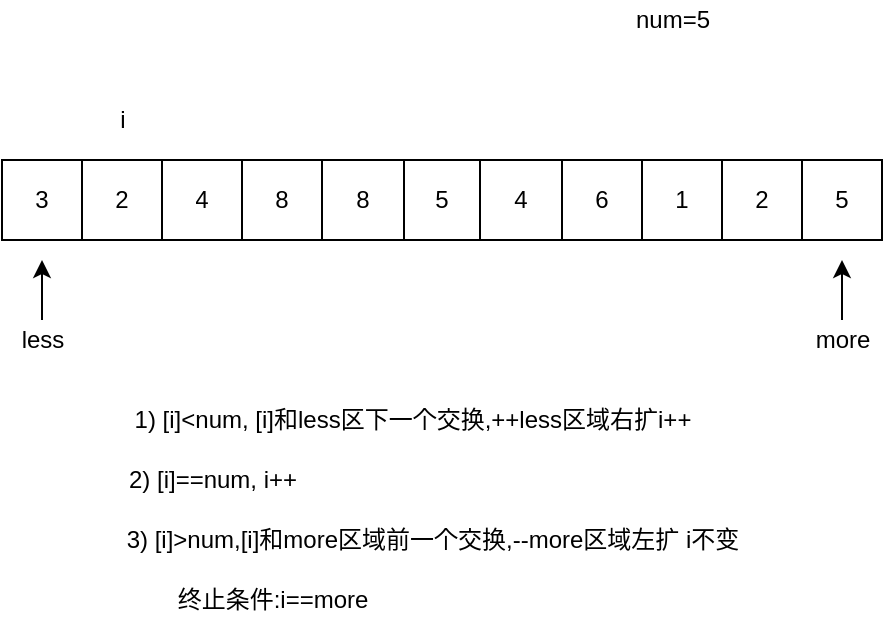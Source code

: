 <mxfile version="15.9.6" type="github">
  <diagram id="vu6pd3tTKvwdFA3u8qmg" name="第 1 页">
    <mxGraphModel dx="521" dy="449" grid="1" gridSize="10" guides="1" tooltips="1" connect="1" arrows="1" fold="1" page="1" pageScale="1" pageWidth="827" pageHeight="1169" math="0" shadow="0">
      <root>
        <mxCell id="0" />
        <mxCell id="1" parent="0" />
        <mxCell id="Xe2AMgJwstxFuLMxrUjn-1" value="" style="shape=table;startSize=0;container=1;collapsible=0;childLayout=tableLayout;" vertex="1" parent="1">
          <mxGeometry x="120" y="120" width="440" height="40" as="geometry" />
        </mxCell>
        <mxCell id="Xe2AMgJwstxFuLMxrUjn-2" value="" style="shape=partialRectangle;collapsible=0;dropTarget=0;pointerEvents=0;fillColor=none;top=0;left=0;bottom=0;right=0;points=[[0,0.5],[1,0.5]];portConstraint=eastwest;" vertex="1" parent="Xe2AMgJwstxFuLMxrUjn-1">
          <mxGeometry width="440" height="40" as="geometry" />
        </mxCell>
        <mxCell id="Xe2AMgJwstxFuLMxrUjn-3" value="3" style="shape=partialRectangle;html=1;whiteSpace=wrap;connectable=0;overflow=hidden;fillColor=none;top=0;left=0;bottom=0;right=0;pointerEvents=1;" vertex="1" parent="Xe2AMgJwstxFuLMxrUjn-2">
          <mxGeometry width="40" height="40" as="geometry">
            <mxRectangle width="40" height="40" as="alternateBounds" />
          </mxGeometry>
        </mxCell>
        <mxCell id="Xe2AMgJwstxFuLMxrUjn-4" value="2" style="shape=partialRectangle;html=1;whiteSpace=wrap;connectable=0;overflow=hidden;fillColor=none;top=0;left=0;bottom=0;right=0;pointerEvents=1;" vertex="1" parent="Xe2AMgJwstxFuLMxrUjn-2">
          <mxGeometry x="40" width="40" height="40" as="geometry">
            <mxRectangle width="40" height="40" as="alternateBounds" />
          </mxGeometry>
        </mxCell>
        <mxCell id="Xe2AMgJwstxFuLMxrUjn-5" value="4" style="shape=partialRectangle;html=1;whiteSpace=wrap;connectable=0;overflow=hidden;fillColor=none;top=0;left=0;bottom=0;right=0;pointerEvents=1;" vertex="1" parent="Xe2AMgJwstxFuLMxrUjn-2">
          <mxGeometry x="80" width="40" height="40" as="geometry">
            <mxRectangle width="40" height="40" as="alternateBounds" />
          </mxGeometry>
        </mxCell>
        <mxCell id="Xe2AMgJwstxFuLMxrUjn-6" value="8" style="shape=partialRectangle;html=1;whiteSpace=wrap;connectable=0;overflow=hidden;fillColor=none;top=0;left=0;bottom=0;right=0;pointerEvents=1;" vertex="1" parent="Xe2AMgJwstxFuLMxrUjn-2">
          <mxGeometry x="120" width="40" height="40" as="geometry">
            <mxRectangle width="40" height="40" as="alternateBounds" />
          </mxGeometry>
        </mxCell>
        <mxCell id="Xe2AMgJwstxFuLMxrUjn-7" value="8" style="shape=partialRectangle;html=1;whiteSpace=wrap;connectable=0;overflow=hidden;fillColor=none;top=0;left=0;bottom=0;right=0;pointerEvents=1;" vertex="1" parent="Xe2AMgJwstxFuLMxrUjn-2">
          <mxGeometry x="160" width="41" height="40" as="geometry">
            <mxRectangle width="41" height="40" as="alternateBounds" />
          </mxGeometry>
        </mxCell>
        <mxCell id="Xe2AMgJwstxFuLMxrUjn-8" value="5" style="shape=partialRectangle;html=1;whiteSpace=wrap;connectable=0;overflow=hidden;fillColor=none;top=0;left=0;bottom=0;right=0;pointerEvents=1;" vertex="1" parent="Xe2AMgJwstxFuLMxrUjn-2">
          <mxGeometry x="201" width="38" height="40" as="geometry">
            <mxRectangle width="38" height="40" as="alternateBounds" />
          </mxGeometry>
        </mxCell>
        <mxCell id="Xe2AMgJwstxFuLMxrUjn-81" value="4" style="shape=partialRectangle;html=1;whiteSpace=wrap;connectable=0;overflow=hidden;fillColor=none;top=0;left=0;bottom=0;right=0;pointerEvents=1;" vertex="1" parent="Xe2AMgJwstxFuLMxrUjn-2">
          <mxGeometry x="239" width="41" height="40" as="geometry">
            <mxRectangle width="41" height="40" as="alternateBounds" />
          </mxGeometry>
        </mxCell>
        <mxCell id="Xe2AMgJwstxFuLMxrUjn-80" value="6" style="shape=partialRectangle;html=1;whiteSpace=wrap;connectable=0;overflow=hidden;fillColor=none;top=0;left=0;bottom=0;right=0;pointerEvents=1;" vertex="1" parent="Xe2AMgJwstxFuLMxrUjn-2">
          <mxGeometry x="280" width="40" height="40" as="geometry">
            <mxRectangle width="40" height="40" as="alternateBounds" />
          </mxGeometry>
        </mxCell>
        <mxCell id="Xe2AMgJwstxFuLMxrUjn-79" value="1" style="shape=partialRectangle;html=1;whiteSpace=wrap;connectable=0;overflow=hidden;fillColor=none;top=0;left=0;bottom=0;right=0;pointerEvents=1;" vertex="1" parent="Xe2AMgJwstxFuLMxrUjn-2">
          <mxGeometry x="320" width="40" height="40" as="geometry">
            <mxRectangle width="40" height="40" as="alternateBounds" />
          </mxGeometry>
        </mxCell>
        <mxCell id="Xe2AMgJwstxFuLMxrUjn-78" value="2" style="shape=partialRectangle;html=1;whiteSpace=wrap;connectable=0;overflow=hidden;fillColor=none;top=0;left=0;bottom=0;right=0;pointerEvents=1;" vertex="1" parent="Xe2AMgJwstxFuLMxrUjn-2">
          <mxGeometry x="360" width="40" height="40" as="geometry">
            <mxRectangle width="40" height="40" as="alternateBounds" />
          </mxGeometry>
        </mxCell>
        <mxCell id="Xe2AMgJwstxFuLMxrUjn-9" value="5" style="shape=partialRectangle;html=1;whiteSpace=wrap;connectable=0;overflow=hidden;fillColor=none;top=0;left=0;bottom=0;right=0;pointerEvents=1;" vertex="1" parent="Xe2AMgJwstxFuLMxrUjn-2">
          <mxGeometry x="400" width="40" height="40" as="geometry">
            <mxRectangle width="40" height="40" as="alternateBounds" />
          </mxGeometry>
        </mxCell>
        <mxCell id="Xe2AMgJwstxFuLMxrUjn-16" value="" style="endArrow=classic;html=1;rounded=0;" edge="1" parent="1">
          <mxGeometry width="50" height="50" relative="1" as="geometry">
            <mxPoint x="140" y="200" as="sourcePoint" />
            <mxPoint x="140" y="170" as="targetPoint" />
          </mxGeometry>
        </mxCell>
        <mxCell id="Xe2AMgJwstxFuLMxrUjn-19" value="less" style="text;html=1;align=center;verticalAlign=middle;resizable=0;points=[];autosize=1;strokeColor=none;fillColor=none;" vertex="1" parent="1">
          <mxGeometry x="120" y="200" width="40" height="20" as="geometry" />
        </mxCell>
        <mxCell id="Xe2AMgJwstxFuLMxrUjn-20" value="" style="endArrow=classic;html=1;rounded=0;" edge="1" parent="1">
          <mxGeometry width="50" height="50" relative="1" as="geometry">
            <mxPoint x="540" y="200" as="sourcePoint" />
            <mxPoint x="540" y="170" as="targetPoint" />
          </mxGeometry>
        </mxCell>
        <mxCell id="Xe2AMgJwstxFuLMxrUjn-21" value="&lt;div&gt;more&lt;/div&gt;" style="text;html=1;align=center;verticalAlign=middle;resizable=0;points=[];autosize=1;strokeColor=none;fillColor=none;" vertex="1" parent="1">
          <mxGeometry x="520" y="200" width="40" height="20" as="geometry" />
        </mxCell>
        <mxCell id="Xe2AMgJwstxFuLMxrUjn-23" value="i" style="text;html=1;align=center;verticalAlign=middle;resizable=0;points=[];autosize=1;strokeColor=none;fillColor=none;" vertex="1" parent="1">
          <mxGeometry x="170" y="90" width="20" height="20" as="geometry" />
        </mxCell>
        <mxCell id="Xe2AMgJwstxFuLMxrUjn-24" value="&lt;div&gt;num=5&lt;/div&gt;" style="text;html=1;align=center;verticalAlign=middle;resizable=0;points=[];autosize=1;strokeColor=none;fillColor=none;" vertex="1" parent="1">
          <mxGeometry x="430" y="40" width="50" height="20" as="geometry" />
        </mxCell>
        <mxCell id="Xe2AMgJwstxFuLMxrUjn-25" value="&lt;div&gt;1) [i]&amp;lt;num, [i]和less区下一个交换,++less区域右扩i++&lt;/div&gt;" style="text;html=1;align=center;verticalAlign=middle;resizable=0;points=[];autosize=1;strokeColor=none;fillColor=none;" vertex="1" parent="1">
          <mxGeometry x="175" y="240" width="300" height="20" as="geometry" />
        </mxCell>
        <mxCell id="Xe2AMgJwstxFuLMxrUjn-26" value="2) [i]==num, i++" style="text;html=1;align=center;verticalAlign=middle;resizable=0;points=[];autosize=1;strokeColor=none;fillColor=none;" vertex="1" parent="1">
          <mxGeometry x="175" y="270" width="100" height="20" as="geometry" />
        </mxCell>
        <mxCell id="Xe2AMgJwstxFuLMxrUjn-27" value="3) [i]&amp;gt;num,[i]和more区域前一个交换,--more区域左扩 i不变" style="text;html=1;align=center;verticalAlign=middle;resizable=0;points=[];autosize=1;strokeColor=none;fillColor=none;" vertex="1" parent="1">
          <mxGeometry x="170" y="300" width="330" height="20" as="geometry" />
        </mxCell>
        <mxCell id="Xe2AMgJwstxFuLMxrUjn-29" value="&lt;div&gt;终止条件:i==more&lt;/div&gt;" style="text;html=1;align=center;verticalAlign=middle;resizable=0;points=[];autosize=1;strokeColor=none;fillColor=none;" vertex="1" parent="1">
          <mxGeometry x="200" y="330" width="110" height="20" as="geometry" />
        </mxCell>
      </root>
    </mxGraphModel>
  </diagram>
</mxfile>

